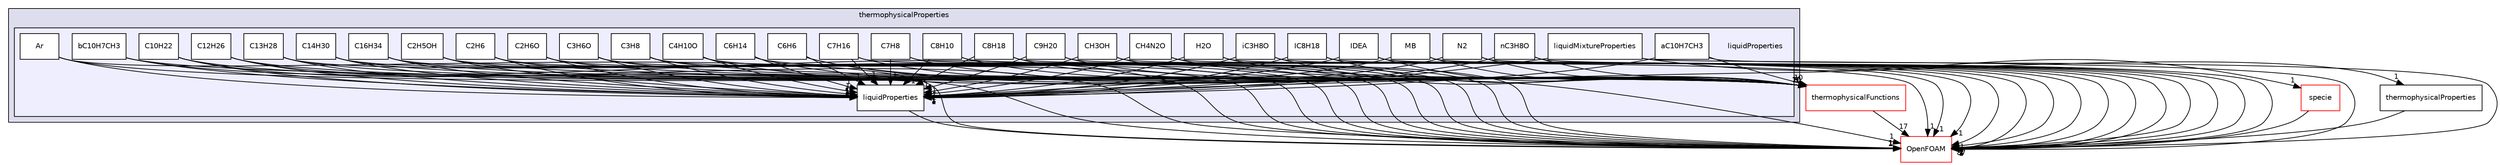 digraph "src/thermophysicalModels/thermophysicalProperties/liquidProperties" {
  bgcolor=transparent;
  compound=true
  node [ fontsize="10", fontname="Helvetica"];
  edge [ labelfontsize="10", labelfontname="Helvetica"];
  subgraph clusterdir_e18d608ec106eacfb005ee36ef0e1b8f {
    graph [ bgcolor="#ddddee", pencolor="black", label="thermophysicalProperties" fontname="Helvetica", fontsize="10", URL="dir_e18d608ec106eacfb005ee36ef0e1b8f.html"]
  subgraph clusterdir_11d21976779a4654a263863a59c4e24a {
    graph [ bgcolor="#eeeeff", pencolor="black", label="" URL="dir_11d21976779a4654a263863a59c4e24a.html"];
    dir_11d21976779a4654a263863a59c4e24a [shape=plaintext label="liquidProperties"];
    dir_04be218fc8546c10c7809b130a0d019d [shape=box label="aC10H7CH3" color="black" fillcolor="white" style="filled" URL="dir_04be218fc8546c10c7809b130a0d019d.html"];
    dir_4e1ab492c6612541a1c518625d2400ab [shape=box label="Ar" color="black" fillcolor="white" style="filled" URL="dir_4e1ab492c6612541a1c518625d2400ab.html"];
    dir_06fd51f50d3ec224e4dc1105a0f85771 [shape=box label="bC10H7CH3" color="black" fillcolor="white" style="filled" URL="dir_06fd51f50d3ec224e4dc1105a0f85771.html"];
    dir_9ee49c2234b94d40d6a9a036aa4c1c8d [shape=box label="C10H22" color="black" fillcolor="white" style="filled" URL="dir_9ee49c2234b94d40d6a9a036aa4c1c8d.html"];
    dir_e5c68ebb6f57a4d8dfac065fc8bec15e [shape=box label="C12H26" color="black" fillcolor="white" style="filled" URL="dir_e5c68ebb6f57a4d8dfac065fc8bec15e.html"];
    dir_b90f9bf2b5706420e1ee90858a36bfbf [shape=box label="C13H28" color="black" fillcolor="white" style="filled" URL="dir_b90f9bf2b5706420e1ee90858a36bfbf.html"];
    dir_34858755f18a11f4974db1cc49f458f9 [shape=box label="C14H30" color="black" fillcolor="white" style="filled" URL="dir_34858755f18a11f4974db1cc49f458f9.html"];
    dir_daab1cb1452a1a2f7dc0ed114205e923 [shape=box label="C16H34" color="black" fillcolor="white" style="filled" URL="dir_daab1cb1452a1a2f7dc0ed114205e923.html"];
    dir_ffb03b2ac84b15b97cbbda26a026fa56 [shape=box label="C2H5OH" color="black" fillcolor="white" style="filled" URL="dir_ffb03b2ac84b15b97cbbda26a026fa56.html"];
    dir_2dfea933aa3903a4ecd904357211adfc [shape=box label="C2H6" color="black" fillcolor="white" style="filled" URL="dir_2dfea933aa3903a4ecd904357211adfc.html"];
    dir_aa33c0bf4e0f3a1b17e77ee7409b86a0 [shape=box label="C2H6O" color="black" fillcolor="white" style="filled" URL="dir_aa33c0bf4e0f3a1b17e77ee7409b86a0.html"];
    dir_f1d691b7ad25884e2fd4753e24e48b0a [shape=box label="C3H6O" color="black" fillcolor="white" style="filled" URL="dir_f1d691b7ad25884e2fd4753e24e48b0a.html"];
    dir_2bfbb44cc12ac1a38c241019b8d318cc [shape=box label="C3H8" color="black" fillcolor="white" style="filled" URL="dir_2bfbb44cc12ac1a38c241019b8d318cc.html"];
    dir_1f754ed25ad93b7ca1fefc704b624270 [shape=box label="C4H10O" color="black" fillcolor="white" style="filled" URL="dir_1f754ed25ad93b7ca1fefc704b624270.html"];
    dir_7c38f0c9d68b9eb0aabab3510e034a0b [shape=box label="C6H14" color="black" fillcolor="white" style="filled" URL="dir_7c38f0c9d68b9eb0aabab3510e034a0b.html"];
    dir_0a0be3034aa728efde28543f47546a3b [shape=box label="C6H6" color="black" fillcolor="white" style="filled" URL="dir_0a0be3034aa728efde28543f47546a3b.html"];
    dir_963e13caf254cdafea00fab86c875d2f [shape=box label="C7H16" color="black" fillcolor="white" style="filled" URL="dir_963e13caf254cdafea00fab86c875d2f.html"];
    dir_a8247b03c7b3efa0fdc0b811e469b6c9 [shape=box label="C7H8" color="black" fillcolor="white" style="filled" URL="dir_a8247b03c7b3efa0fdc0b811e469b6c9.html"];
    dir_f6d1b8a65e70a2d38c04cfcef7008e7e [shape=box label="C8H10" color="black" fillcolor="white" style="filled" URL="dir_f6d1b8a65e70a2d38c04cfcef7008e7e.html"];
    dir_59709bd90b14740b53ffee4a169bae45 [shape=box label="C8H18" color="black" fillcolor="white" style="filled" URL="dir_59709bd90b14740b53ffee4a169bae45.html"];
    dir_435e821d237a6c2ca31d0ed6a81ca727 [shape=box label="C9H20" color="black" fillcolor="white" style="filled" URL="dir_435e821d237a6c2ca31d0ed6a81ca727.html"];
    dir_2b6e6f45b8dac0c6193416793970eff2 [shape=box label="CH3OH" color="black" fillcolor="white" style="filled" URL="dir_2b6e6f45b8dac0c6193416793970eff2.html"];
    dir_bbfabdc884446f2e048a0b3f968c4e8a [shape=box label="CH4N2O" color="black" fillcolor="white" style="filled" URL="dir_bbfabdc884446f2e048a0b3f968c4e8a.html"];
    dir_088560fd9251ead40a426ca3d2eb5f74 [shape=box label="H2O" color="black" fillcolor="white" style="filled" URL="dir_088560fd9251ead40a426ca3d2eb5f74.html"];
    dir_d9d354d4669eb3ded8afb946802c935c [shape=box label="iC3H8O" color="black" fillcolor="white" style="filled" URL="dir_d9d354d4669eb3ded8afb946802c935c.html"];
    dir_d72307fe1113ef821fe8c255b861fbcd [shape=box label="IC8H18" color="black" fillcolor="white" style="filled" URL="dir_d72307fe1113ef821fe8c255b861fbcd.html"];
    dir_8ca0115979002c679ddc7cb5cc604deb [shape=box label="IDEA" color="black" fillcolor="white" style="filled" URL="dir_8ca0115979002c679ddc7cb5cc604deb.html"];
    dir_ae0ac69eeed64cb22f746c59145f6660 [shape=box label="liquidMixtureProperties" color="black" fillcolor="white" style="filled" URL="dir_ae0ac69eeed64cb22f746c59145f6660.html"];
    dir_fe7f8d8b1c2d5f5a435c66a0203ba76a [shape=box label="liquidProperties" color="black" fillcolor="white" style="filled" URL="dir_fe7f8d8b1c2d5f5a435c66a0203ba76a.html"];
    dir_f88c49aa86a5f72a3dfe5e6809f8df0c [shape=box label="MB" color="black" fillcolor="white" style="filled" URL="dir_f88c49aa86a5f72a3dfe5e6809f8df0c.html"];
    dir_7dc7f18eff7cf6f5cd1123ea74a0cb57 [shape=box label="N2" color="black" fillcolor="white" style="filled" URL="dir_7dc7f18eff7cf6f5cd1123ea74a0cb57.html"];
    dir_e4b6aff977448593eb932dfb8020320d [shape=box label="nC3H8O" color="black" fillcolor="white" style="filled" URL="dir_e4b6aff977448593eb932dfb8020320d.html"];
  }
  }
  dir_4651bb69b7f292d2e02d8b506955ec59 [shape=box label="thermophysicalProperties" URL="dir_4651bb69b7f292d2e02d8b506955ec59.html"];
  dir_5c4bf53b114f4c9237cd4ef0431fc9bd [shape=box label="specie" color="red" URL="dir_5c4bf53b114f4c9237cd4ef0431fc9bd.html"];
  dir_27325e2ddd74e88cbda26832a28f3aa6 [shape=box label="thermophysicalFunctions" color="red" URL="dir_27325e2ddd74e88cbda26832a28f3aa6.html"];
  dir_c5473ff19b20e6ec4dfe5c310b3778a8 [shape=box label="OpenFOAM" color="red" URL="dir_c5473ff19b20e6ec4dfe5c310b3778a8.html"];
  dir_aa33c0bf4e0f3a1b17e77ee7409b86a0->dir_27325e2ddd74e88cbda26832a28f3aa6 [headlabel="10", labeldistance=1.5 headhref="dir_003896_003924.html"];
  dir_aa33c0bf4e0f3a1b17e77ee7409b86a0->dir_c5473ff19b20e6ec4dfe5c310b3778a8 [headlabel="1", labeldistance=1.5 headhref="dir_003896_002151.html"];
  dir_aa33c0bf4e0f3a1b17e77ee7409b86a0->dir_fe7f8d8b1c2d5f5a435c66a0203ba76a [headlabel="1", labeldistance=1.5 headhref="dir_003896_003914.html"];
  dir_27325e2ddd74e88cbda26832a28f3aa6->dir_c5473ff19b20e6ec4dfe5c310b3778a8 [headlabel="17", labeldistance=1.5 headhref="dir_003924_002151.html"];
  dir_5c4bf53b114f4c9237cd4ef0431fc9bd->dir_c5473ff19b20e6ec4dfe5c310b3778a8 [headlabel="87", labeldistance=1.5 headhref="dir_001228_002151.html"];
  dir_4651bb69b7f292d2e02d8b506955ec59->dir_c5473ff19b20e6ec4dfe5c310b3778a8 [headlabel="2", labeldistance=1.5 headhref="dir_003938_002151.html"];
  dir_f88c49aa86a5f72a3dfe5e6809f8df0c->dir_27325e2ddd74e88cbda26832a28f3aa6 [headlabel="10", labeldistance=1.5 headhref="dir_003915_003924.html"];
  dir_f88c49aa86a5f72a3dfe5e6809f8df0c->dir_c5473ff19b20e6ec4dfe5c310b3778a8 [headlabel="1", labeldistance=1.5 headhref="dir_003915_002151.html"];
  dir_f88c49aa86a5f72a3dfe5e6809f8df0c->dir_fe7f8d8b1c2d5f5a435c66a0203ba76a [headlabel="1", labeldistance=1.5 headhref="dir_003915_003914.html"];
  dir_daab1cb1452a1a2f7dc0ed114205e923->dir_27325e2ddd74e88cbda26832a28f3aa6 [headlabel="10", labeldistance=1.5 headhref="dir_003893_003924.html"];
  dir_daab1cb1452a1a2f7dc0ed114205e923->dir_c5473ff19b20e6ec4dfe5c310b3778a8 [headlabel="1", labeldistance=1.5 headhref="dir_003893_002151.html"];
  dir_daab1cb1452a1a2f7dc0ed114205e923->dir_fe7f8d8b1c2d5f5a435c66a0203ba76a [headlabel="1", labeldistance=1.5 headhref="dir_003893_003914.html"];
  dir_d9d354d4669eb3ded8afb946802c935c->dir_27325e2ddd74e88cbda26832a28f3aa6 [headlabel="9", labeldistance=1.5 headhref="dir_003910_003924.html"];
  dir_d9d354d4669eb3ded8afb946802c935c->dir_c5473ff19b20e6ec4dfe5c310b3778a8 [headlabel="1", labeldistance=1.5 headhref="dir_003910_002151.html"];
  dir_d9d354d4669eb3ded8afb946802c935c->dir_fe7f8d8b1c2d5f5a435c66a0203ba76a [headlabel="1", labeldistance=1.5 headhref="dir_003910_003914.html"];
  dir_e5c68ebb6f57a4d8dfac065fc8bec15e->dir_27325e2ddd74e88cbda26832a28f3aa6 [headlabel="10", labeldistance=1.5 headhref="dir_003890_003924.html"];
  dir_e5c68ebb6f57a4d8dfac065fc8bec15e->dir_c5473ff19b20e6ec4dfe5c310b3778a8 [headlabel="1", labeldistance=1.5 headhref="dir_003890_002151.html"];
  dir_e5c68ebb6f57a4d8dfac065fc8bec15e->dir_fe7f8d8b1c2d5f5a435c66a0203ba76a [headlabel="1", labeldistance=1.5 headhref="dir_003890_003914.html"];
  dir_bbfabdc884446f2e048a0b3f968c4e8a->dir_27325e2ddd74e88cbda26832a28f3aa6 [headlabel="10", labeldistance=1.5 headhref="dir_003908_003924.html"];
  dir_bbfabdc884446f2e048a0b3f968c4e8a->dir_c5473ff19b20e6ec4dfe5c310b3778a8 [headlabel="1", labeldistance=1.5 headhref="dir_003908_002151.html"];
  dir_bbfabdc884446f2e048a0b3f968c4e8a->dir_fe7f8d8b1c2d5f5a435c66a0203ba76a [headlabel="1", labeldistance=1.5 headhref="dir_003908_003914.html"];
  dir_9ee49c2234b94d40d6a9a036aa4c1c8d->dir_27325e2ddd74e88cbda26832a28f3aa6 [headlabel="10", labeldistance=1.5 headhref="dir_003889_003924.html"];
  dir_9ee49c2234b94d40d6a9a036aa4c1c8d->dir_c5473ff19b20e6ec4dfe5c310b3778a8 [headlabel="1", labeldistance=1.5 headhref="dir_003889_002151.html"];
  dir_9ee49c2234b94d40d6a9a036aa4c1c8d->dir_fe7f8d8b1c2d5f5a435c66a0203ba76a [headlabel="1", labeldistance=1.5 headhref="dir_003889_003914.html"];
  dir_d72307fe1113ef821fe8c255b861fbcd->dir_27325e2ddd74e88cbda26832a28f3aa6 [headlabel="10", labeldistance=1.5 headhref="dir_003911_003924.html"];
  dir_d72307fe1113ef821fe8c255b861fbcd->dir_c5473ff19b20e6ec4dfe5c310b3778a8 [headlabel="1", labeldistance=1.5 headhref="dir_003911_002151.html"];
  dir_d72307fe1113ef821fe8c255b861fbcd->dir_fe7f8d8b1c2d5f5a435c66a0203ba76a [headlabel="1", labeldistance=1.5 headhref="dir_003911_003914.html"];
  dir_963e13caf254cdafea00fab86c875d2f->dir_27325e2ddd74e88cbda26832a28f3aa6 [headlabel="10", labeldistance=1.5 headhref="dir_003902_003924.html"];
  dir_963e13caf254cdafea00fab86c875d2f->dir_c5473ff19b20e6ec4dfe5c310b3778a8 [headlabel="1", labeldistance=1.5 headhref="dir_003902_002151.html"];
  dir_963e13caf254cdafea00fab86c875d2f->dir_fe7f8d8b1c2d5f5a435c66a0203ba76a [headlabel="1", labeldistance=1.5 headhref="dir_003902_003914.html"];
  dir_e4b6aff977448593eb932dfb8020320d->dir_27325e2ddd74e88cbda26832a28f3aa6 [headlabel="9", labeldistance=1.5 headhref="dir_003917_003924.html"];
  dir_e4b6aff977448593eb932dfb8020320d->dir_c5473ff19b20e6ec4dfe5c310b3778a8 [headlabel="1", labeldistance=1.5 headhref="dir_003917_002151.html"];
  dir_e4b6aff977448593eb932dfb8020320d->dir_fe7f8d8b1c2d5f5a435c66a0203ba76a [headlabel="1", labeldistance=1.5 headhref="dir_003917_003914.html"];
  dir_06fd51f50d3ec224e4dc1105a0f85771->dir_27325e2ddd74e88cbda26832a28f3aa6 [headlabel="10", labeldistance=1.5 headhref="dir_003888_003924.html"];
  dir_06fd51f50d3ec224e4dc1105a0f85771->dir_c5473ff19b20e6ec4dfe5c310b3778a8 [headlabel="1", labeldistance=1.5 headhref="dir_003888_002151.html"];
  dir_06fd51f50d3ec224e4dc1105a0f85771->dir_fe7f8d8b1c2d5f5a435c66a0203ba76a [headlabel="1", labeldistance=1.5 headhref="dir_003888_003914.html"];
  dir_a8247b03c7b3efa0fdc0b811e469b6c9->dir_27325e2ddd74e88cbda26832a28f3aa6 [headlabel="10", labeldistance=1.5 headhref="dir_003903_003924.html"];
  dir_a8247b03c7b3efa0fdc0b811e469b6c9->dir_c5473ff19b20e6ec4dfe5c310b3778a8 [headlabel="1", labeldistance=1.5 headhref="dir_003903_002151.html"];
  dir_a8247b03c7b3efa0fdc0b811e469b6c9->dir_fe7f8d8b1c2d5f5a435c66a0203ba76a [headlabel="1", labeldistance=1.5 headhref="dir_003903_003914.html"];
  dir_04be218fc8546c10c7809b130a0d019d->dir_27325e2ddd74e88cbda26832a28f3aa6 [headlabel="10", labeldistance=1.5 headhref="dir_003886_003924.html"];
  dir_04be218fc8546c10c7809b130a0d019d->dir_c5473ff19b20e6ec4dfe5c310b3778a8 [headlabel="1", labeldistance=1.5 headhref="dir_003886_002151.html"];
  dir_04be218fc8546c10c7809b130a0d019d->dir_fe7f8d8b1c2d5f5a435c66a0203ba76a [headlabel="1", labeldistance=1.5 headhref="dir_003886_003914.html"];
  dir_ffb03b2ac84b15b97cbbda26a026fa56->dir_27325e2ddd74e88cbda26832a28f3aa6 [headlabel="10", labeldistance=1.5 headhref="dir_003894_003924.html"];
  dir_ffb03b2ac84b15b97cbbda26a026fa56->dir_c5473ff19b20e6ec4dfe5c310b3778a8 [headlabel="1", labeldistance=1.5 headhref="dir_003894_002151.html"];
  dir_ffb03b2ac84b15b97cbbda26a026fa56->dir_fe7f8d8b1c2d5f5a435c66a0203ba76a [headlabel="1", labeldistance=1.5 headhref="dir_003894_003914.html"];
  dir_f1d691b7ad25884e2fd4753e24e48b0a->dir_27325e2ddd74e88cbda26832a28f3aa6 [headlabel="10", labeldistance=1.5 headhref="dir_003897_003924.html"];
  dir_f1d691b7ad25884e2fd4753e24e48b0a->dir_c5473ff19b20e6ec4dfe5c310b3778a8 [headlabel="1", labeldistance=1.5 headhref="dir_003897_002151.html"];
  dir_f1d691b7ad25884e2fd4753e24e48b0a->dir_fe7f8d8b1c2d5f5a435c66a0203ba76a [headlabel="1", labeldistance=1.5 headhref="dir_003897_003914.html"];
  dir_ae0ac69eeed64cb22f746c59145f6660->dir_5c4bf53b114f4c9237cd4ef0431fc9bd [headlabel="1", labeldistance=1.5 headhref="dir_003913_001228.html"];
  dir_ae0ac69eeed64cb22f746c59145f6660->dir_c5473ff19b20e6ec4dfe5c310b3778a8 [headlabel="3", labeldistance=1.5 headhref="dir_003913_002151.html"];
  dir_ae0ac69eeed64cb22f746c59145f6660->dir_fe7f8d8b1c2d5f5a435c66a0203ba76a [headlabel="1", labeldistance=1.5 headhref="dir_003913_003914.html"];
  dir_2bfbb44cc12ac1a38c241019b8d318cc->dir_27325e2ddd74e88cbda26832a28f3aa6 [headlabel="10", labeldistance=1.5 headhref="dir_003898_003924.html"];
  dir_2bfbb44cc12ac1a38c241019b8d318cc->dir_c5473ff19b20e6ec4dfe5c310b3778a8 [headlabel="1", labeldistance=1.5 headhref="dir_003898_002151.html"];
  dir_2bfbb44cc12ac1a38c241019b8d318cc->dir_fe7f8d8b1c2d5f5a435c66a0203ba76a [headlabel="1", labeldistance=1.5 headhref="dir_003898_003914.html"];
  dir_b90f9bf2b5706420e1ee90858a36bfbf->dir_27325e2ddd74e88cbda26832a28f3aa6 [headlabel="10", labeldistance=1.5 headhref="dir_003891_003924.html"];
  dir_b90f9bf2b5706420e1ee90858a36bfbf->dir_c5473ff19b20e6ec4dfe5c310b3778a8 [headlabel="1", labeldistance=1.5 headhref="dir_003891_002151.html"];
  dir_b90f9bf2b5706420e1ee90858a36bfbf->dir_fe7f8d8b1c2d5f5a435c66a0203ba76a [headlabel="1", labeldistance=1.5 headhref="dir_003891_003914.html"];
  dir_59709bd90b14740b53ffee4a169bae45->dir_27325e2ddd74e88cbda26832a28f3aa6 [headlabel="10", labeldistance=1.5 headhref="dir_003905_003924.html"];
  dir_59709bd90b14740b53ffee4a169bae45->dir_c5473ff19b20e6ec4dfe5c310b3778a8 [headlabel="1", labeldistance=1.5 headhref="dir_003905_002151.html"];
  dir_59709bd90b14740b53ffee4a169bae45->dir_fe7f8d8b1c2d5f5a435c66a0203ba76a [headlabel="1", labeldistance=1.5 headhref="dir_003905_003914.html"];
  dir_f6d1b8a65e70a2d38c04cfcef7008e7e->dir_27325e2ddd74e88cbda26832a28f3aa6 [headlabel="9", labeldistance=1.5 headhref="dir_003904_003924.html"];
  dir_f6d1b8a65e70a2d38c04cfcef7008e7e->dir_c5473ff19b20e6ec4dfe5c310b3778a8 [headlabel="1", labeldistance=1.5 headhref="dir_003904_002151.html"];
  dir_f6d1b8a65e70a2d38c04cfcef7008e7e->dir_fe7f8d8b1c2d5f5a435c66a0203ba76a [headlabel="1", labeldistance=1.5 headhref="dir_003904_003914.html"];
  dir_34858755f18a11f4974db1cc49f458f9->dir_27325e2ddd74e88cbda26832a28f3aa6 [headlabel="10", labeldistance=1.5 headhref="dir_003892_003924.html"];
  dir_34858755f18a11f4974db1cc49f458f9->dir_c5473ff19b20e6ec4dfe5c310b3778a8 [headlabel="1", labeldistance=1.5 headhref="dir_003892_002151.html"];
  dir_34858755f18a11f4974db1cc49f458f9->dir_fe7f8d8b1c2d5f5a435c66a0203ba76a [headlabel="1", labeldistance=1.5 headhref="dir_003892_003914.html"];
  dir_088560fd9251ead40a426ca3d2eb5f74->dir_27325e2ddd74e88cbda26832a28f3aa6 [headlabel="9", labeldistance=1.5 headhref="dir_003909_003924.html"];
  dir_088560fd9251ead40a426ca3d2eb5f74->dir_c5473ff19b20e6ec4dfe5c310b3778a8 [headlabel="1", labeldistance=1.5 headhref="dir_003909_002151.html"];
  dir_088560fd9251ead40a426ca3d2eb5f74->dir_fe7f8d8b1c2d5f5a435c66a0203ba76a [headlabel="1", labeldistance=1.5 headhref="dir_003909_003914.html"];
  dir_7c38f0c9d68b9eb0aabab3510e034a0b->dir_27325e2ddd74e88cbda26832a28f3aa6 [headlabel="10", labeldistance=1.5 headhref="dir_003900_003924.html"];
  dir_7c38f0c9d68b9eb0aabab3510e034a0b->dir_c5473ff19b20e6ec4dfe5c310b3778a8 [headlabel="1", labeldistance=1.5 headhref="dir_003900_002151.html"];
  dir_7c38f0c9d68b9eb0aabab3510e034a0b->dir_fe7f8d8b1c2d5f5a435c66a0203ba76a [headlabel="1", labeldistance=1.5 headhref="dir_003900_003914.html"];
  dir_0a0be3034aa728efde28543f47546a3b->dir_27325e2ddd74e88cbda26832a28f3aa6 [headlabel="10", labeldistance=1.5 headhref="dir_003901_003924.html"];
  dir_0a0be3034aa728efde28543f47546a3b->dir_c5473ff19b20e6ec4dfe5c310b3778a8 [headlabel="1", labeldistance=1.5 headhref="dir_003901_002151.html"];
  dir_0a0be3034aa728efde28543f47546a3b->dir_fe7f8d8b1c2d5f5a435c66a0203ba76a [headlabel="1", labeldistance=1.5 headhref="dir_003901_003914.html"];
  dir_1f754ed25ad93b7ca1fefc704b624270->dir_27325e2ddd74e88cbda26832a28f3aa6 [headlabel="10", labeldistance=1.5 headhref="dir_003899_003924.html"];
  dir_1f754ed25ad93b7ca1fefc704b624270->dir_c5473ff19b20e6ec4dfe5c310b3778a8 [headlabel="1", labeldistance=1.5 headhref="dir_003899_002151.html"];
  dir_1f754ed25ad93b7ca1fefc704b624270->dir_fe7f8d8b1c2d5f5a435c66a0203ba76a [headlabel="1", labeldistance=1.5 headhref="dir_003899_003914.html"];
  dir_4e1ab492c6612541a1c518625d2400ab->dir_27325e2ddd74e88cbda26832a28f3aa6 [headlabel="10", labeldistance=1.5 headhref="dir_003887_003924.html"];
  dir_4e1ab492c6612541a1c518625d2400ab->dir_c5473ff19b20e6ec4dfe5c310b3778a8 [headlabel="1", labeldistance=1.5 headhref="dir_003887_002151.html"];
  dir_4e1ab492c6612541a1c518625d2400ab->dir_fe7f8d8b1c2d5f5a435c66a0203ba76a [headlabel="1", labeldistance=1.5 headhref="dir_003887_003914.html"];
  dir_fe7f8d8b1c2d5f5a435c66a0203ba76a->dir_4651bb69b7f292d2e02d8b506955ec59 [headlabel="1", labeldistance=1.5 headhref="dir_003914_003938.html"];
  dir_fe7f8d8b1c2d5f5a435c66a0203ba76a->dir_c5473ff19b20e6ec4dfe5c310b3778a8 [headlabel="1", labeldistance=1.5 headhref="dir_003914_002151.html"];
  dir_435e821d237a6c2ca31d0ed6a81ca727->dir_27325e2ddd74e88cbda26832a28f3aa6 [headlabel="10", labeldistance=1.5 headhref="dir_003906_003924.html"];
  dir_435e821d237a6c2ca31d0ed6a81ca727->dir_c5473ff19b20e6ec4dfe5c310b3778a8 [headlabel="1", labeldistance=1.5 headhref="dir_003906_002151.html"];
  dir_435e821d237a6c2ca31d0ed6a81ca727->dir_fe7f8d8b1c2d5f5a435c66a0203ba76a [headlabel="1", labeldistance=1.5 headhref="dir_003906_003914.html"];
  dir_7dc7f18eff7cf6f5cd1123ea74a0cb57->dir_27325e2ddd74e88cbda26832a28f3aa6 [headlabel="10", labeldistance=1.5 headhref="dir_003916_003924.html"];
  dir_7dc7f18eff7cf6f5cd1123ea74a0cb57->dir_c5473ff19b20e6ec4dfe5c310b3778a8 [headlabel="1", labeldistance=1.5 headhref="dir_003916_002151.html"];
  dir_7dc7f18eff7cf6f5cd1123ea74a0cb57->dir_fe7f8d8b1c2d5f5a435c66a0203ba76a [headlabel="1", labeldistance=1.5 headhref="dir_003916_003914.html"];
  dir_2dfea933aa3903a4ecd904357211adfc->dir_27325e2ddd74e88cbda26832a28f3aa6 [headlabel="10", labeldistance=1.5 headhref="dir_003895_003924.html"];
  dir_2dfea933aa3903a4ecd904357211adfc->dir_c5473ff19b20e6ec4dfe5c310b3778a8 [headlabel="1", labeldistance=1.5 headhref="dir_003895_002151.html"];
  dir_2dfea933aa3903a4ecd904357211adfc->dir_fe7f8d8b1c2d5f5a435c66a0203ba76a [headlabel="1", labeldistance=1.5 headhref="dir_003895_003914.html"];
  dir_2b6e6f45b8dac0c6193416793970eff2->dir_27325e2ddd74e88cbda26832a28f3aa6 [headlabel="10", labeldistance=1.5 headhref="dir_003907_003924.html"];
  dir_2b6e6f45b8dac0c6193416793970eff2->dir_c5473ff19b20e6ec4dfe5c310b3778a8 [headlabel="1", labeldistance=1.5 headhref="dir_003907_002151.html"];
  dir_2b6e6f45b8dac0c6193416793970eff2->dir_fe7f8d8b1c2d5f5a435c66a0203ba76a [headlabel="1", labeldistance=1.5 headhref="dir_003907_003914.html"];
  dir_8ca0115979002c679ddc7cb5cc604deb->dir_27325e2ddd74e88cbda26832a28f3aa6 [headlabel="9", labeldistance=1.5 headhref="dir_003912_003924.html"];
  dir_8ca0115979002c679ddc7cb5cc604deb->dir_c5473ff19b20e6ec4dfe5c310b3778a8 [headlabel="1", labeldistance=1.5 headhref="dir_003912_002151.html"];
  dir_8ca0115979002c679ddc7cb5cc604deb->dir_fe7f8d8b1c2d5f5a435c66a0203ba76a [headlabel="1", labeldistance=1.5 headhref="dir_003912_003914.html"];
}
